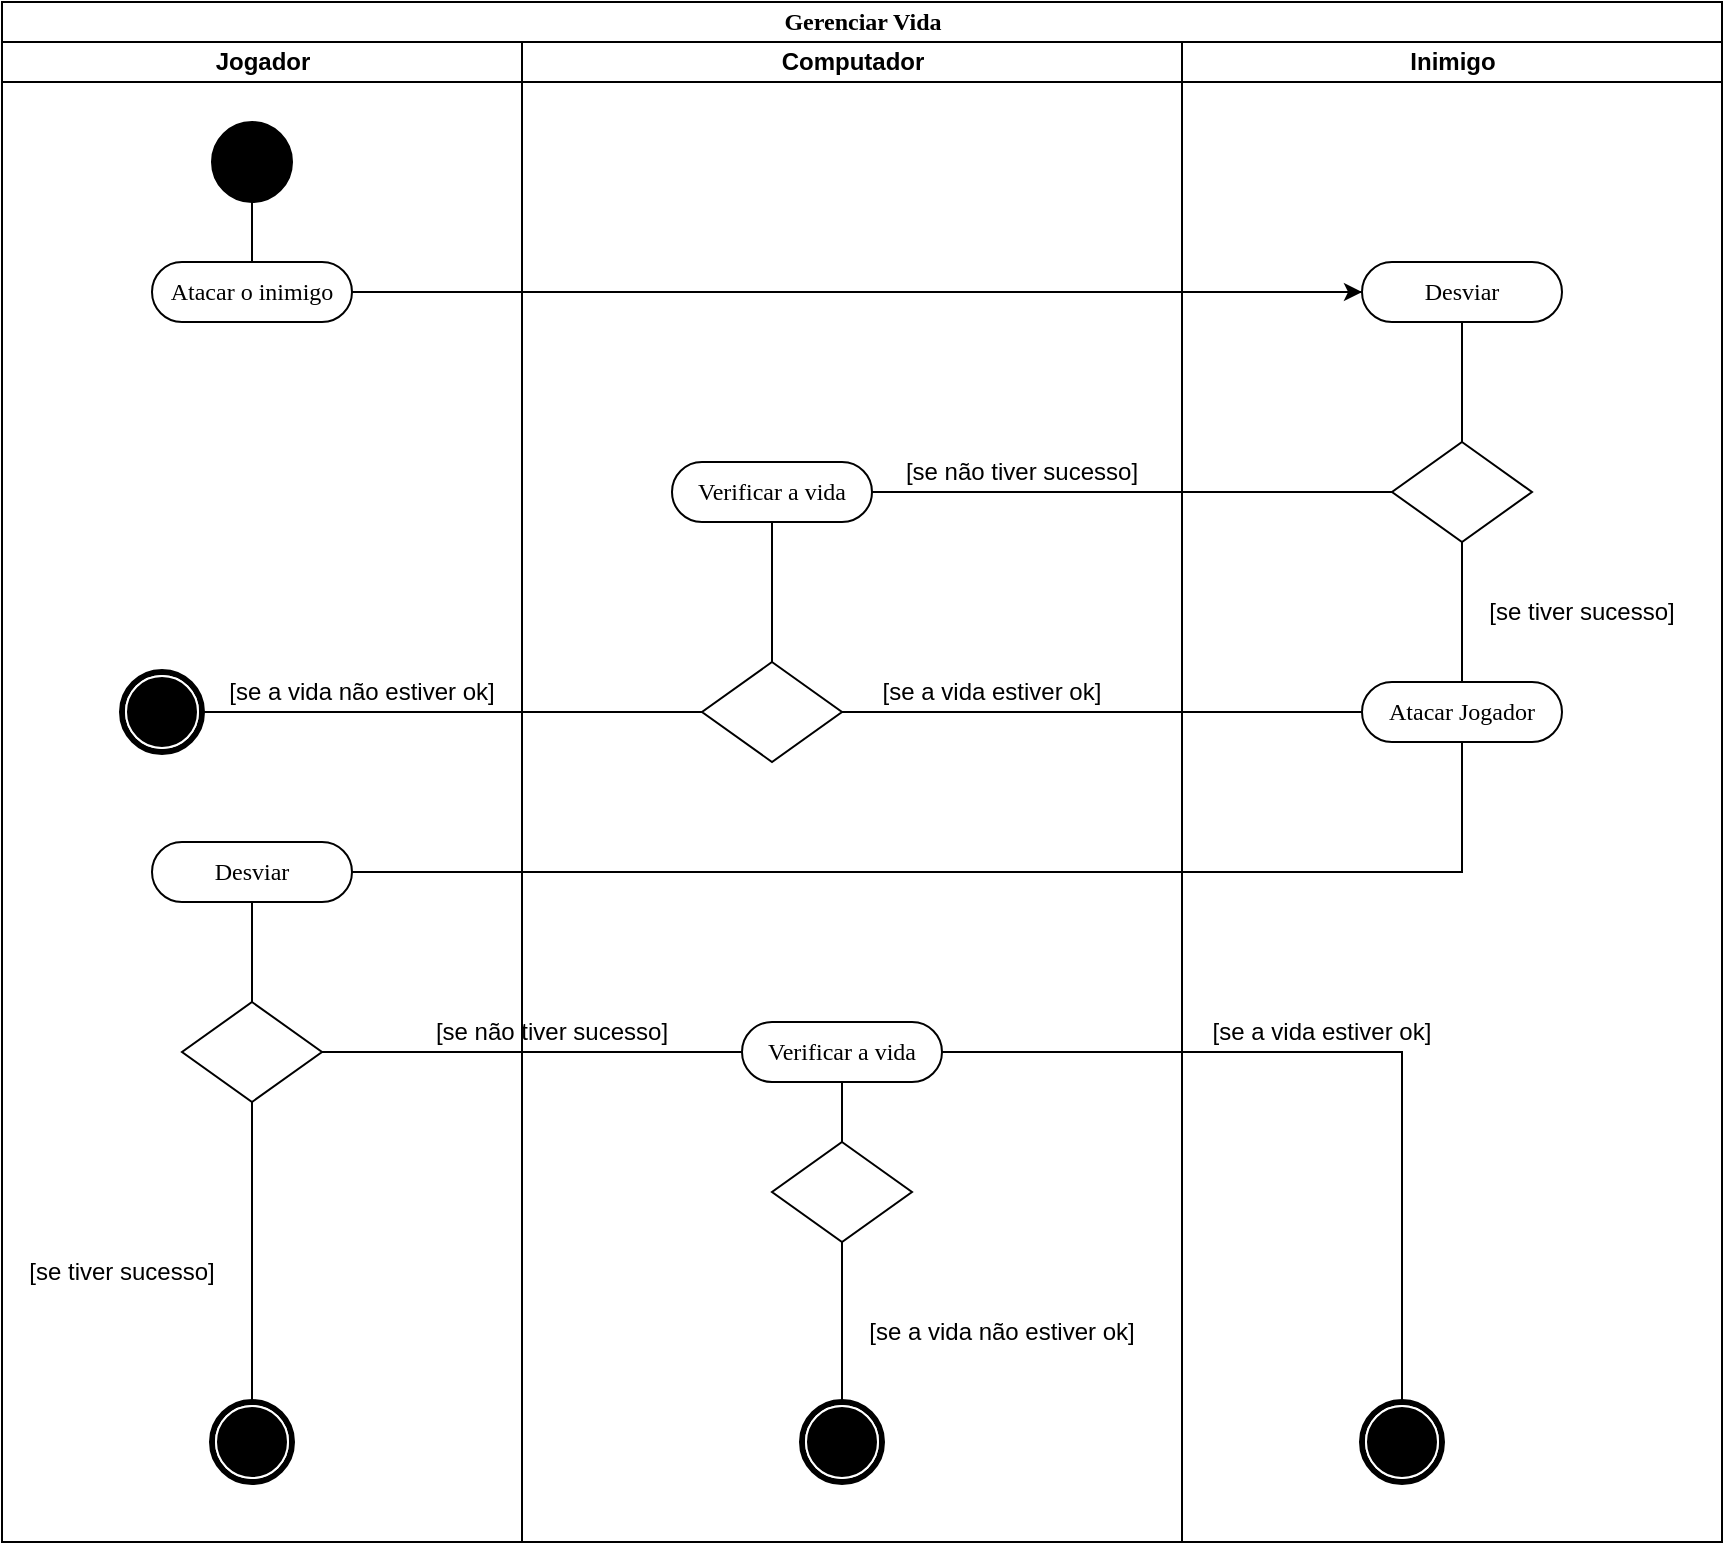 <mxfile version="21.7.2" type="github">
  <diagram name="Page-1" id="0783ab3e-0a74-02c8-0abd-f7b4e66b4bec">
    <mxGraphModel dx="1379" dy="788" grid="1" gridSize="10" guides="1" tooltips="1" connect="1" arrows="1" fold="1" page="1" pageScale="1" pageWidth="850" pageHeight="1100" background="none" math="0" shadow="0">
      <root>
        <mxCell id="0" />
        <mxCell id="1" parent="0" />
        <mxCell id="1c1d494c118603dd-1" value="Gerenciar Vida" style="swimlane;html=1;childLayout=stackLayout;startSize=20;rounded=0;shadow=0;comic=0;labelBackgroundColor=none;strokeWidth=1;fontFamily=Verdana;fontSize=12;align=center;" parent="1" vertex="1">
          <mxGeometry x="40" y="20" width="860" height="770" as="geometry" />
        </mxCell>
        <mxCell id="1c1d494c118603dd-2" value="Jogador" style="swimlane;html=1;startSize=20;" parent="1c1d494c118603dd-1" vertex="1">
          <mxGeometry y="20" width="260" height="750" as="geometry" />
        </mxCell>
        <mxCell id="oL5XthHlVECQYLy6lGSz-23" style="edgeStyle=orthogonalEdgeStyle;rounded=0;orthogonalLoop=1;jettySize=auto;html=1;exitX=0.5;exitY=1;exitDx=0;exitDy=0;entryX=0.5;entryY=0;entryDx=0;entryDy=0;endArrow=none;endFill=0;" parent="1c1d494c118603dd-2" source="1c1d494c118603dd-7" target="oL5XthHlVECQYLy6lGSz-22" edge="1">
          <mxGeometry relative="1" as="geometry" />
        </mxCell>
        <mxCell id="1c1d494c118603dd-7" value="Desviar" style="rounded=1;whiteSpace=wrap;html=1;shadow=0;comic=0;labelBackgroundColor=none;strokeWidth=1;fontFamily=Verdana;fontSize=12;align=center;arcSize=50;" parent="1c1d494c118603dd-2" vertex="1">
          <mxGeometry x="75" y="400" width="100" height="30" as="geometry" />
        </mxCell>
        <mxCell id="SuJv_xxhHhepDDvtQfuK-17" value="" style="shape=mxgraph.bpmn.shape;html=1;verticalLabelPosition=bottom;labelBackgroundColor=#ffffff;verticalAlign=top;perimeter=ellipsePerimeter;outline=end;symbol=terminate;rounded=0;shadow=0;comic=0;strokeWidth=1;fontFamily=Verdana;fontSize=12;align=center;" parent="1c1d494c118603dd-2" vertex="1">
          <mxGeometry x="105" y="680" width="40" height="40" as="geometry" />
        </mxCell>
        <mxCell id="60571a20871a0731-4" value="" style="ellipse;whiteSpace=wrap;html=1;rounded=0;shadow=0;comic=0;labelBackgroundColor=none;strokeWidth=1;fillColor=#000000;fontFamily=Verdana;fontSize=12;align=center;" parent="1c1d494c118603dd-2" vertex="1">
          <mxGeometry x="105" y="40" width="40" height="40" as="geometry" />
        </mxCell>
        <mxCell id="60571a20871a0731-8" value="Atacar o inimigo" style="rounded=1;whiteSpace=wrap;html=1;shadow=0;comic=0;labelBackgroundColor=none;strokeWidth=1;fontFamily=Verdana;fontSize=12;align=center;arcSize=50;" parent="1c1d494c118603dd-2" vertex="1">
          <mxGeometry x="75" y="110" width="100" height="30" as="geometry" />
        </mxCell>
        <mxCell id="1c1d494c118603dd-27" style="edgeStyle=orthogonalEdgeStyle;rounded=0;html=1;labelBackgroundColor=none;startArrow=none;startFill=0;startSize=5;endArrow=none;endFill=0;endSize=5;jettySize=auto;orthogonalLoop=1;strokeWidth=1;fontFamily=Verdana;fontSize=12" parent="1c1d494c118603dd-2" source="60571a20871a0731-4" target="60571a20871a0731-8" edge="1">
          <mxGeometry relative="1" as="geometry" />
        </mxCell>
        <mxCell id="oL5XthHlVECQYLy6lGSz-24" style="edgeStyle=orthogonalEdgeStyle;rounded=0;orthogonalLoop=1;jettySize=auto;html=1;entryX=0.5;entryY=0;entryDx=0;entryDy=0;endArrow=none;endFill=0;" parent="1c1d494c118603dd-2" source="oL5XthHlVECQYLy6lGSz-22" target="SuJv_xxhHhepDDvtQfuK-17" edge="1">
          <mxGeometry relative="1" as="geometry" />
        </mxCell>
        <mxCell id="oL5XthHlVECQYLy6lGSz-22" value="" style="rhombus;whiteSpace=wrap;html=1;" parent="1c1d494c118603dd-2" vertex="1">
          <mxGeometry x="90" y="480" width="70" height="50" as="geometry" />
        </mxCell>
        <mxCell id="oL5XthHlVECQYLy6lGSz-7" value="[se tiver sucesso]" style="text;html=1;strokeColor=none;fillColor=none;align=center;verticalAlign=middle;whiteSpace=wrap;rounded=0;" parent="1c1d494c118603dd-2" vertex="1">
          <mxGeometry y="600" width="120" height="30" as="geometry" />
        </mxCell>
        <mxCell id="60571a20871a0731-5" value="" style="shape=mxgraph.bpmn.shape;html=1;verticalLabelPosition=bottom;labelBackgroundColor=#ffffff;verticalAlign=top;perimeter=ellipsePerimeter;outline=end;symbol=terminate;rounded=0;shadow=0;comic=0;strokeWidth=1;fontFamily=Verdana;fontSize=12;align=center;" parent="1c1d494c118603dd-2" vertex="1">
          <mxGeometry x="60" y="315" width="40" height="40" as="geometry" />
        </mxCell>
        <mxCell id="oL5XthHlVECQYLy6lGSz-18" value="[se a vida não estiver ok]" style="text;html=1;strokeColor=none;fillColor=none;align=center;verticalAlign=middle;whiteSpace=wrap;rounded=0;" parent="1c1d494c118603dd-2" vertex="1">
          <mxGeometry x="100" y="310" width="160" height="30" as="geometry" />
        </mxCell>
        <mxCell id="1c1d494c118603dd-3" value="Computador" style="swimlane;html=1;startSize=20;" parent="1c1d494c118603dd-1" vertex="1">
          <mxGeometry x="260" y="20" width="330" height="750" as="geometry" />
        </mxCell>
        <mxCell id="SuJv_xxhHhepDDvtQfuK-19" value="" style="rhombus;whiteSpace=wrap;html=1;" parent="1c1d494c118603dd-3" vertex="1">
          <mxGeometry x="90" y="310" width="70" height="50" as="geometry" />
        </mxCell>
        <mxCell id="oL5XthHlVECQYLy6lGSz-13" style="edgeStyle=orthogonalEdgeStyle;rounded=0;orthogonalLoop=1;jettySize=auto;html=1;exitX=0.5;exitY=1;exitDx=0;exitDy=0;entryX=0.5;entryY=0;entryDx=0;entryDy=0;endArrow=none;endFill=0;" parent="1c1d494c118603dd-3" source="oL5XthHlVECQYLy6lGSz-4" target="SuJv_xxhHhepDDvtQfuK-19" edge="1">
          <mxGeometry relative="1" as="geometry" />
        </mxCell>
        <mxCell id="oL5XthHlVECQYLy6lGSz-4" value="Verificar a vida" style="rounded=1;whiteSpace=wrap;html=1;shadow=0;comic=0;labelBackgroundColor=none;strokeWidth=1;fontFamily=Verdana;fontSize=12;align=center;arcSize=50;" parent="1c1d494c118603dd-3" vertex="1">
          <mxGeometry x="75" y="210" width="100" height="30" as="geometry" />
        </mxCell>
        <mxCell id="oL5XthHlVECQYLy6lGSz-15" value="[se a vida estiver ok]" style="text;html=1;strokeColor=none;fillColor=none;align=center;verticalAlign=middle;whiteSpace=wrap;rounded=0;" parent="1c1d494c118603dd-3" vertex="1">
          <mxGeometry x="175" y="310" width="120" height="30" as="geometry" />
        </mxCell>
        <mxCell id="oL5XthHlVECQYLy6lGSz-56" value="[se não tiver sucesso]" style="text;html=1;strokeColor=none;fillColor=none;align=center;verticalAlign=middle;whiteSpace=wrap;rounded=0;" parent="1c1d494c118603dd-3" vertex="1">
          <mxGeometry x="-45" y="480" width="120" height="30" as="geometry" />
        </mxCell>
        <mxCell id="oL5XthHlVECQYLy6lGSz-76" style="edgeStyle=orthogonalEdgeStyle;rounded=0;orthogonalLoop=1;jettySize=auto;html=1;exitX=0.5;exitY=1;exitDx=0;exitDy=0;entryX=0.5;entryY=0;entryDx=0;entryDy=0;endArrow=none;endFill=0;" parent="1c1d494c118603dd-3" source="oL5XthHlVECQYLy6lGSz-65" target="oL5XthHlVECQYLy6lGSz-75" edge="1">
          <mxGeometry relative="1" as="geometry" />
        </mxCell>
        <mxCell id="oL5XthHlVECQYLy6lGSz-65" value="Verificar a vida" style="rounded=1;whiteSpace=wrap;html=1;shadow=0;comic=0;labelBackgroundColor=none;strokeWidth=1;fontFamily=Verdana;fontSize=12;align=center;arcSize=50;" parent="1c1d494c118603dd-3" vertex="1">
          <mxGeometry x="110" y="490" width="100" height="30" as="geometry" />
        </mxCell>
        <mxCell id="oL5XthHlVECQYLy6lGSz-78" style="edgeStyle=orthogonalEdgeStyle;rounded=0;orthogonalLoop=1;jettySize=auto;html=1;exitX=0.5;exitY=1;exitDx=0;exitDy=0;entryX=0.5;entryY=0;entryDx=0;entryDy=0;endArrow=none;endFill=0;" parent="1c1d494c118603dd-3" source="oL5XthHlVECQYLy6lGSz-75" target="oL5XthHlVECQYLy6lGSz-77" edge="1">
          <mxGeometry relative="1" as="geometry" />
        </mxCell>
        <mxCell id="oL5XthHlVECQYLy6lGSz-75" value="" style="rhombus;whiteSpace=wrap;html=1;" parent="1c1d494c118603dd-3" vertex="1">
          <mxGeometry x="125" y="550" width="70" height="50" as="geometry" />
        </mxCell>
        <mxCell id="oL5XthHlVECQYLy6lGSz-77" value="" style="shape=mxgraph.bpmn.shape;html=1;verticalLabelPosition=bottom;labelBackgroundColor=#ffffff;verticalAlign=top;perimeter=ellipsePerimeter;outline=end;symbol=terminate;rounded=0;shadow=0;comic=0;strokeWidth=1;fontFamily=Verdana;fontSize=12;align=center;" parent="1c1d494c118603dd-3" vertex="1">
          <mxGeometry x="140" y="680" width="40" height="40" as="geometry" />
        </mxCell>
        <mxCell id="oL5XthHlVECQYLy6lGSz-82" value="[se a vida não estiver ok]" style="text;html=1;strokeColor=none;fillColor=none;align=center;verticalAlign=middle;whiteSpace=wrap;rounded=0;" parent="1c1d494c118603dd-3" vertex="1">
          <mxGeometry x="160" y="630" width="160" height="30" as="geometry" />
        </mxCell>
        <mxCell id="oL5XthHlVECQYLy6lGSz-8" value="[se não tiver sucesso]" style="text;html=1;strokeColor=none;fillColor=none;align=center;verticalAlign=middle;whiteSpace=wrap;rounded=0;" parent="1c1d494c118603dd-3" vertex="1">
          <mxGeometry x="190" y="200" width="120" height="30" as="geometry" />
        </mxCell>
        <mxCell id="SuJv_xxhHhepDDvtQfuK-20" style="edgeStyle=orthogonalEdgeStyle;rounded=0;orthogonalLoop=1;jettySize=auto;html=1;exitX=1;exitY=0.5;exitDx=0;exitDy=0;" parent="1c1d494c118603dd-1" source="60571a20871a0731-8" target="1c1d494c118603dd-6" edge="1">
          <mxGeometry relative="1" as="geometry" />
        </mxCell>
        <mxCell id="oL5XthHlVECQYLy6lGSz-5" style="edgeStyle=orthogonalEdgeStyle;rounded=0;orthogonalLoop=1;jettySize=auto;html=1;entryX=0;entryY=0.5;entryDx=0;entryDy=0;endArrow=none;endFill=0;" parent="1c1d494c118603dd-1" source="oL5XthHlVECQYLy6lGSz-4" target="oL5XthHlVECQYLy6lGSz-2" edge="1">
          <mxGeometry relative="1" as="geometry" />
        </mxCell>
        <mxCell id="oL5XthHlVECQYLy6lGSz-9" style="edgeStyle=orthogonalEdgeStyle;rounded=0;orthogonalLoop=1;jettySize=auto;html=1;exitX=1;exitY=0.5;exitDx=0;exitDy=0;entryX=0;entryY=0.5;entryDx=0;entryDy=0;endArrow=none;endFill=0;" parent="1c1d494c118603dd-1" source="60571a20871a0731-8" target="1c1d494c118603dd-6" edge="1">
          <mxGeometry relative="1" as="geometry" />
        </mxCell>
        <mxCell id="oL5XthHlVECQYLy6lGSz-20" style="rounded=0;orthogonalLoop=1;jettySize=auto;html=1;exitX=1;exitY=0.5;exitDx=0;exitDy=0;entryX=0;entryY=0.5;entryDx=0;entryDy=0;edgeStyle=orthogonalEdgeStyle;endArrow=none;endFill=0;" parent="1c1d494c118603dd-1" source="SuJv_xxhHhepDDvtQfuK-19" target="oL5XthHlVECQYLy6lGSz-1" edge="1">
          <mxGeometry relative="1" as="geometry" />
        </mxCell>
        <mxCell id="oL5XthHlVECQYLy6lGSz-21" style="edgeStyle=orthogonalEdgeStyle;rounded=0;orthogonalLoop=1;jettySize=auto;html=1;exitX=0.5;exitY=1;exitDx=0;exitDy=0;entryX=1;entryY=0.5;entryDx=0;entryDy=0;endArrow=none;endFill=0;" parent="1c1d494c118603dd-1" source="oL5XthHlVECQYLy6lGSz-1" target="1c1d494c118603dd-7" edge="1">
          <mxGeometry relative="1" as="geometry" />
        </mxCell>
        <mxCell id="oL5XthHlVECQYLy6lGSz-66" style="edgeStyle=orthogonalEdgeStyle;rounded=0;orthogonalLoop=1;jettySize=auto;html=1;exitX=1;exitY=0.5;exitDx=0;exitDy=0;entryX=0;entryY=0.5;entryDx=0;entryDy=0;endArrow=none;endFill=0;" parent="1c1d494c118603dd-1" source="oL5XthHlVECQYLy6lGSz-22" target="oL5XthHlVECQYLy6lGSz-65" edge="1">
          <mxGeometry relative="1" as="geometry" />
        </mxCell>
        <mxCell id="oL5XthHlVECQYLy6lGSz-79" style="edgeStyle=orthogonalEdgeStyle;rounded=0;orthogonalLoop=1;jettySize=auto;html=1;exitX=1;exitY=0.5;exitDx=0;exitDy=0;entryX=0.5;entryY=0;entryDx=0;entryDy=0;endArrow=none;endFill=0;" parent="1c1d494c118603dd-1" source="oL5XthHlVECQYLy6lGSz-65" target="oL5XthHlVECQYLy6lGSz-80" edge="1">
          <mxGeometry relative="1" as="geometry">
            <mxPoint x="700" y="820" as="targetPoint" />
          </mxGeometry>
        </mxCell>
        <mxCell id="1c1d494c118603dd-4" value="Inimigo" style="swimlane;html=1;startSize=20;" parent="1c1d494c118603dd-1" vertex="1">
          <mxGeometry x="590" y="20" width="270" height="750" as="geometry" />
        </mxCell>
        <mxCell id="oL5XthHlVECQYLy6lGSz-10" style="edgeStyle=orthogonalEdgeStyle;rounded=0;orthogonalLoop=1;jettySize=auto;html=1;exitX=0.5;exitY=1;exitDx=0;exitDy=0;entryX=0.5;entryY=0;entryDx=0;entryDy=0;endArrow=none;endFill=0;" parent="1c1d494c118603dd-4" source="1c1d494c118603dd-6" target="oL5XthHlVECQYLy6lGSz-2" edge="1">
          <mxGeometry relative="1" as="geometry" />
        </mxCell>
        <mxCell id="1c1d494c118603dd-6" value="Desviar" style="rounded=1;whiteSpace=wrap;html=1;shadow=0;comic=0;labelBackgroundColor=none;strokeWidth=1;fontFamily=Verdana;fontSize=12;align=center;arcSize=50;" parent="1c1d494c118603dd-4" vertex="1">
          <mxGeometry x="90" y="110" width="100" height="30" as="geometry" />
        </mxCell>
        <mxCell id="oL5XthHlVECQYLy6lGSz-1" value="Atacar Jogador" style="rounded=1;whiteSpace=wrap;html=1;shadow=0;comic=0;labelBackgroundColor=none;strokeWidth=1;fontFamily=Verdana;fontSize=12;align=center;arcSize=50;" parent="1c1d494c118603dd-4" vertex="1">
          <mxGeometry x="90" y="320" width="100" height="30" as="geometry" />
        </mxCell>
        <mxCell id="oL5XthHlVECQYLy6lGSz-6" style="edgeStyle=orthogonalEdgeStyle;rounded=0;orthogonalLoop=1;jettySize=auto;html=1;exitX=0.5;exitY=1;exitDx=0;exitDy=0;entryX=0.5;entryY=0;entryDx=0;entryDy=0;endArrow=none;endFill=0;" parent="1c1d494c118603dd-4" source="oL5XthHlVECQYLy6lGSz-2" target="oL5XthHlVECQYLy6lGSz-1" edge="1">
          <mxGeometry relative="1" as="geometry">
            <Array as="points">
              <mxPoint x="140" y="300" />
              <mxPoint x="140" y="300" />
            </Array>
          </mxGeometry>
        </mxCell>
        <mxCell id="oL5XthHlVECQYLy6lGSz-2" value="" style="rhombus;whiteSpace=wrap;html=1;" parent="1c1d494c118603dd-4" vertex="1">
          <mxGeometry x="105" y="200" width="70" height="50" as="geometry" />
        </mxCell>
        <mxCell id="oL5XthHlVECQYLy6lGSz-57" value="[se tiver sucesso]" style="text;html=1;strokeColor=none;fillColor=none;align=center;verticalAlign=middle;whiteSpace=wrap;rounded=0;" parent="1c1d494c118603dd-4" vertex="1">
          <mxGeometry x="140" y="270" width="120" height="30" as="geometry" />
        </mxCell>
        <mxCell id="oL5XthHlVECQYLy6lGSz-80" value="" style="shape=mxgraph.bpmn.shape;html=1;verticalLabelPosition=bottom;labelBackgroundColor=#ffffff;verticalAlign=top;perimeter=ellipsePerimeter;outline=end;symbol=terminate;rounded=0;shadow=0;comic=0;strokeWidth=1;fontFamily=Verdana;fontSize=12;align=center;" parent="1c1d494c118603dd-4" vertex="1">
          <mxGeometry x="90" y="680" width="40" height="40" as="geometry" />
        </mxCell>
        <mxCell id="oL5XthHlVECQYLy6lGSz-125" value="[se a vida estiver ok]" style="text;html=1;strokeColor=none;fillColor=none;align=center;verticalAlign=middle;whiteSpace=wrap;rounded=0;" parent="1c1d494c118603dd-4" vertex="1">
          <mxGeometry x="10" y="480" width="120" height="30" as="geometry" />
        </mxCell>
        <mxCell id="oL5XthHlVECQYLy6lGSz-126" style="edgeStyle=orthogonalEdgeStyle;rounded=0;orthogonalLoop=1;jettySize=auto;html=1;exitX=0;exitY=0.5;exitDx=0;exitDy=0;entryX=1;entryY=0.5;entryDx=0;entryDy=0;endArrow=none;endFill=0;" parent="1c1d494c118603dd-1" source="SuJv_xxhHhepDDvtQfuK-19" target="60571a20871a0731-5" edge="1">
          <mxGeometry relative="1" as="geometry" />
        </mxCell>
      </root>
    </mxGraphModel>
  </diagram>
</mxfile>
